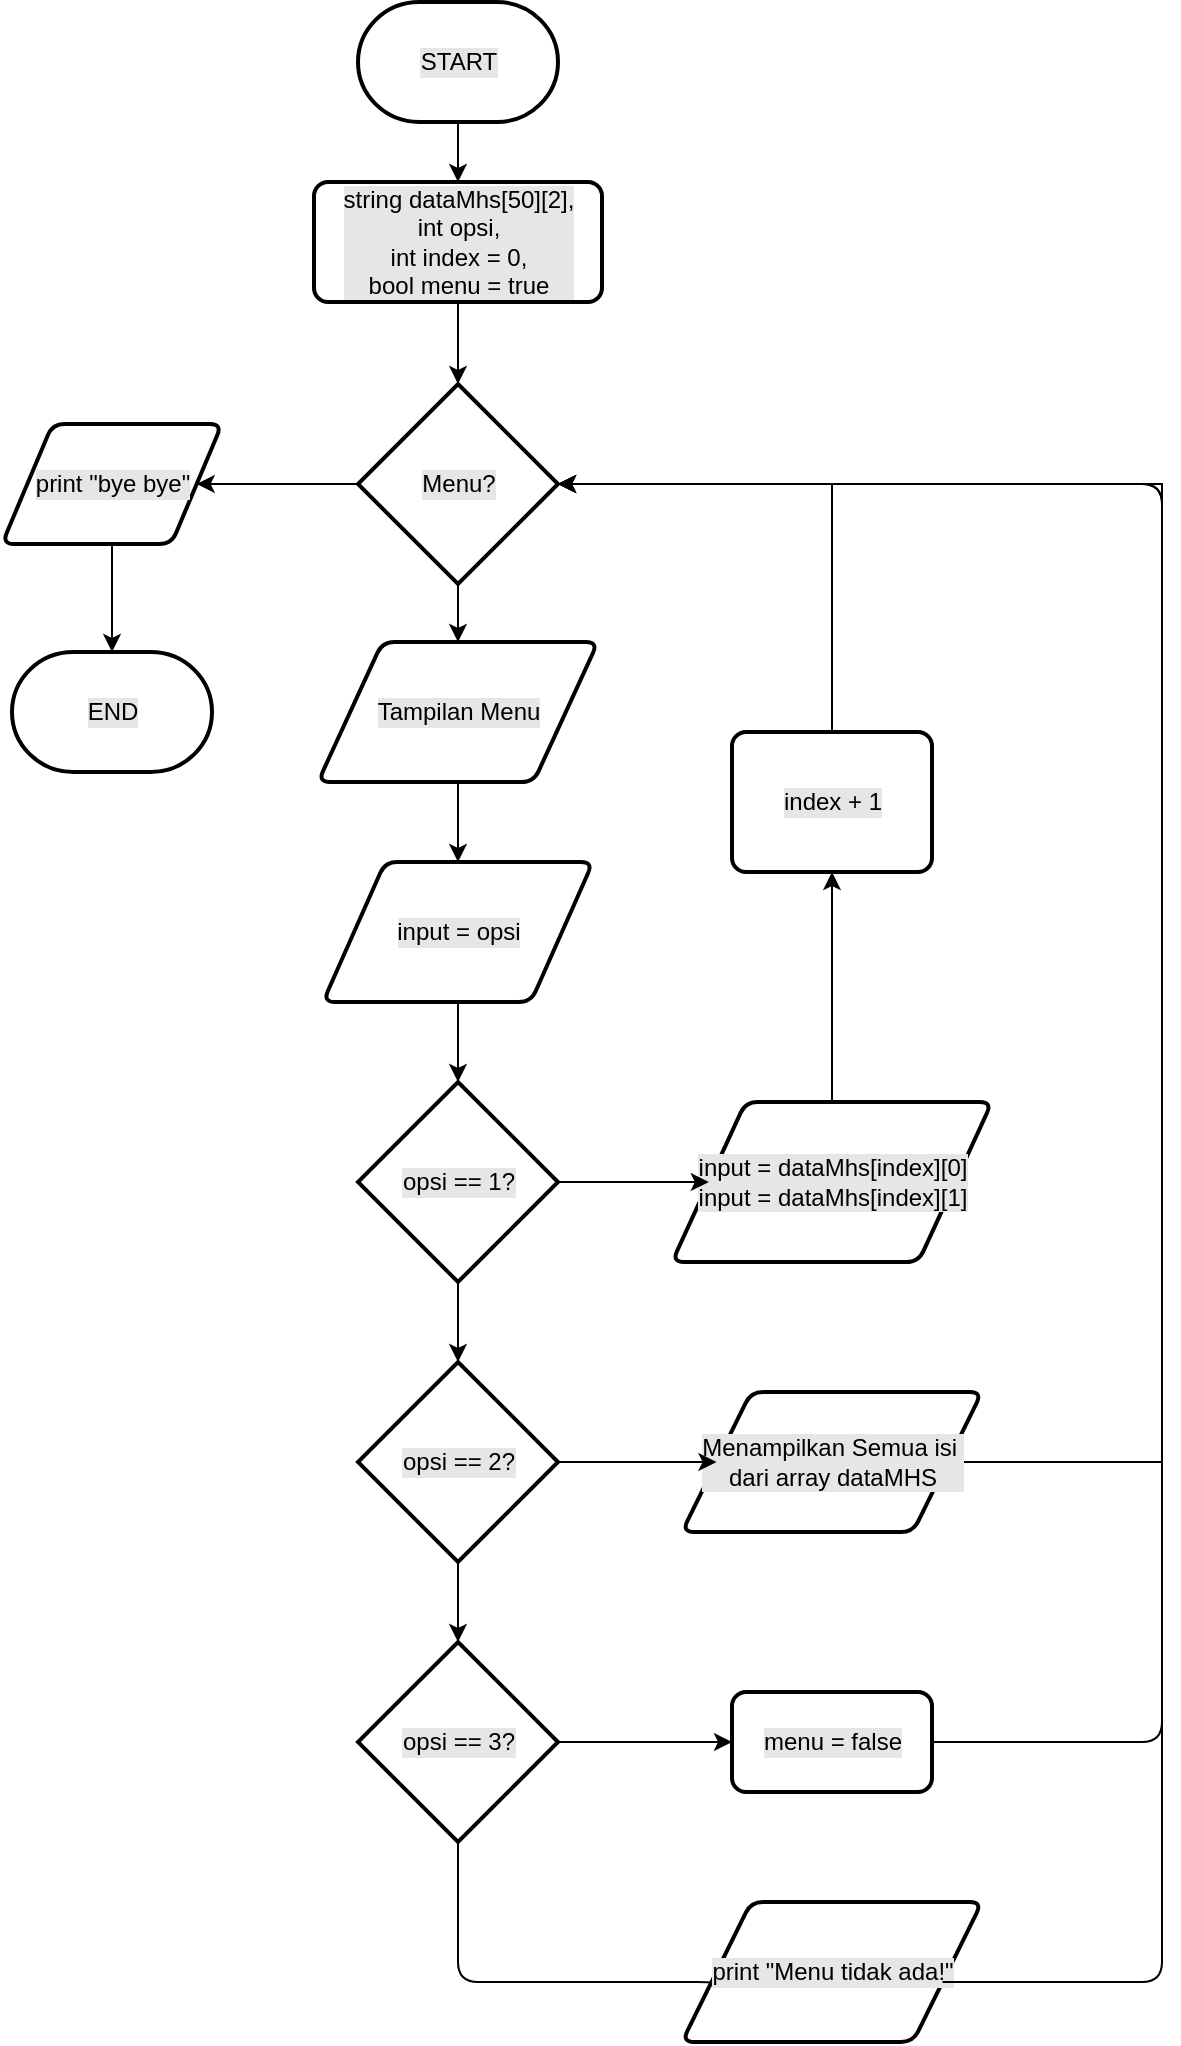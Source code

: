 <mxfile>
    <diagram name="Page-1" id="04kbKdAOwYf5Rjzilcwt">
        <mxGraphModel dx="685" dy="574" grid="1" gridSize="10" guides="1" tooltips="1" connect="1" arrows="1" fold="1" page="1" pageScale="1" pageWidth="850" pageHeight="1100" math="0" shadow="0">
            <root>
                <mxCell id="0"/>
                <mxCell id="1" parent="0"/>
                <mxCell id="a2dNQeceAs9k7hu0Eozu-3" style="edgeStyle=orthogonalEdgeStyle;rounded=0;orthogonalLoop=1;jettySize=auto;html=1;entryX=0.5;entryY=0;entryDx=0;entryDy=0;labelBackgroundColor=#E6E6E6;" parent="1" source="a2dNQeceAs9k7hu0Eozu-1" target="a2dNQeceAs9k7hu0Eozu-2" edge="1">
                    <mxGeometry relative="1" as="geometry"/>
                </mxCell>
                <mxCell id="a2dNQeceAs9k7hu0Eozu-1" value="START" style="strokeWidth=2;html=1;shape=mxgraph.flowchart.terminator;labelBackgroundColor=#E6E6E6;" parent="1" vertex="1">
                    <mxGeometry x="228" y="10" width="100" height="60" as="geometry"/>
                </mxCell>
                <mxCell id="a2dNQeceAs9k7hu0Eozu-5" style="edgeStyle=orthogonalEdgeStyle;rounded=0;orthogonalLoop=1;jettySize=auto;html=1;entryX=0.5;entryY=0;entryDx=0;entryDy=0;entryPerimeter=0;labelBackgroundColor=#E6E6E6;exitX=0.5;exitY=1;exitDx=0;exitDy=0;" parent="1" source="a2dNQeceAs9k7hu0Eozu-2" target="a2dNQeceAs9k7hu0Eozu-4" edge="1">
                    <mxGeometry relative="1" as="geometry">
                        <mxPoint x="440" y="170" as="sourcePoint"/>
                    </mxGeometry>
                </mxCell>
                <mxCell id="a2dNQeceAs9k7hu0Eozu-2" value="string dataMhs[50][2],&lt;br&gt;int opsi,&lt;br&gt;int index = 0,&lt;br&gt;bool menu = true" style="rounded=1;html=1;absoluteArcSize=1;arcSize=14;strokeWidth=2;labelBackgroundColor=#E6E6E6;" parent="1" vertex="1">
                    <mxGeometry x="206" y="100" width="144" height="60" as="geometry"/>
                </mxCell>
                <mxCell id="a2dNQeceAs9k7hu0Eozu-28" style="edgeStyle=orthogonalEdgeStyle;rounded=0;orthogonalLoop=1;jettySize=auto;html=1;entryX=1;entryY=0.5;entryDx=0;entryDy=0;labelBackgroundColor=#E6E6E6;" parent="1" source="a2dNQeceAs9k7hu0Eozu-4" target="a2dNQeceAs9k7hu0Eozu-26" edge="1">
                    <mxGeometry relative="1" as="geometry"/>
                </mxCell>
                <mxCell id="15" style="edgeStyle=orthogonalEdgeStyle;html=1;entryX=0.5;entryY=0;entryDx=0;entryDy=0;" edge="1" parent="1" source="a2dNQeceAs9k7hu0Eozu-4" target="a2dNQeceAs9k7hu0Eozu-6">
                    <mxGeometry relative="1" as="geometry"/>
                </mxCell>
                <mxCell id="a2dNQeceAs9k7hu0Eozu-4" value="Menu?" style="strokeWidth=2;html=1;shape=mxgraph.flowchart.decision;labelBackgroundColor=#E6E6E6;" parent="1" vertex="1">
                    <mxGeometry x="228" y="201" width="100" height="100" as="geometry"/>
                </mxCell>
                <mxCell id="a2dNQeceAs9k7hu0Eozu-10" style="edgeStyle=orthogonalEdgeStyle;rounded=0;orthogonalLoop=1;jettySize=auto;html=1;entryX=0.5;entryY=0;entryDx=0;entryDy=0;labelBackgroundColor=#E6E6E6;exitX=0.5;exitY=1;exitDx=0;exitDy=0;" parent="1" source="a2dNQeceAs9k7hu0Eozu-6" target="a2dNQeceAs9k7hu0Eozu-9" edge="1">
                    <mxGeometry relative="1" as="geometry">
                        <mxPoint x="278" y="411" as="sourcePoint"/>
                    </mxGeometry>
                </mxCell>
                <mxCell id="a2dNQeceAs9k7hu0Eozu-6" value="Tampilan Menu" style="shape=parallelogram;html=1;strokeWidth=2;perimeter=parallelogramPerimeter;rounded=1;arcSize=12;size=0.23;labelBackgroundColor=#E6E6E6;" parent="1" vertex="1">
                    <mxGeometry x="208" y="330" width="140" height="70" as="geometry"/>
                </mxCell>
                <mxCell id="a2dNQeceAs9k7hu0Eozu-18" style="edgeStyle=orthogonalEdgeStyle;rounded=0;orthogonalLoop=1;jettySize=auto;html=1;labelBackgroundColor=#E6E6E6;" parent="1" source="a2dNQeceAs9k7hu0Eozu-8" target="a2dNQeceAs9k7hu0Eozu-17" edge="1">
                    <mxGeometry relative="1" as="geometry"/>
                </mxCell>
                <mxCell id="a2dNQeceAs9k7hu0Eozu-8" value="input = dataMhs[index][0]&lt;br&gt;input = dataMhs[index][1]" style="shape=parallelogram;html=1;strokeWidth=2;perimeter=parallelogramPerimeter;rounded=1;arcSize=12;size=0.23;labelBackgroundColor=#E6E6E6;" parent="1" vertex="1">
                    <mxGeometry x="385" y="560" width="160" height="80" as="geometry"/>
                </mxCell>
                <mxCell id="a2dNQeceAs9k7hu0Eozu-12" style="edgeStyle=orthogonalEdgeStyle;rounded=0;orthogonalLoop=1;jettySize=auto;html=1;entryX=0.5;entryY=0;entryDx=0;entryDy=0;entryPerimeter=0;labelBackgroundColor=#E6E6E6;" parent="1" source="a2dNQeceAs9k7hu0Eozu-9" target="a2dNQeceAs9k7hu0Eozu-11" edge="1">
                    <mxGeometry relative="1" as="geometry"/>
                </mxCell>
                <mxCell id="a2dNQeceAs9k7hu0Eozu-9" value="input = opsi" style="shape=parallelogram;html=1;strokeWidth=2;perimeter=parallelogramPerimeter;rounded=1;arcSize=12;size=0.23;labelBackgroundColor=#E6E6E6;" parent="1" vertex="1">
                    <mxGeometry x="210.5" y="440" width="135" height="70" as="geometry"/>
                </mxCell>
                <mxCell id="a2dNQeceAs9k7hu0Eozu-13" style="edgeStyle=orthogonalEdgeStyle;rounded=0;orthogonalLoop=1;jettySize=auto;html=1;entryX=0;entryY=0.5;entryDx=0;entryDy=0;labelBackgroundColor=#E6E6E6;" parent="1" source="a2dNQeceAs9k7hu0Eozu-11" target="a2dNQeceAs9k7hu0Eozu-8" edge="1">
                    <mxGeometry relative="1" as="geometry"/>
                </mxCell>
                <mxCell id="a2dNQeceAs9k7hu0Eozu-11" value="opsi == 1?" style="strokeWidth=2;html=1;shape=mxgraph.flowchart.decision;labelBackgroundColor=#E6E6E6;" parent="1" vertex="1">
                    <mxGeometry x="228" y="550" width="100" height="100" as="geometry"/>
                </mxCell>
                <mxCell id="a2dNQeceAs9k7hu0Eozu-20" style="edgeStyle=orthogonalEdgeStyle;rounded=0;orthogonalLoop=1;jettySize=auto;html=1;entryX=1;entryY=0.5;entryDx=0;entryDy=0;entryPerimeter=0;labelBackgroundColor=#E6E6E6;" parent="1" source="a2dNQeceAs9k7hu0Eozu-14" target="a2dNQeceAs9k7hu0Eozu-4" edge="1">
                    <mxGeometry relative="1" as="geometry">
                        <Array as="points">
                            <mxPoint x="630" y="740"/>
                            <mxPoint x="630" y="251"/>
                        </Array>
                    </mxGeometry>
                </mxCell>
                <mxCell id="a2dNQeceAs9k7hu0Eozu-14" value="Menampilkan Semua isi&amp;nbsp;&lt;div&gt;dari array dataMHS&lt;/div&gt;" style="shape=parallelogram;html=1;strokeWidth=2;perimeter=parallelogramPerimeter;rounded=1;arcSize=12;size=0.23;labelBackgroundColor=#E6E6E6;" parent="1" vertex="1">
                    <mxGeometry x="390" y="705" width="150" height="70" as="geometry"/>
                </mxCell>
                <mxCell id="a2dNQeceAs9k7hu0Eozu-19" style="edgeStyle=orthogonalEdgeStyle;rounded=0;orthogonalLoop=1;jettySize=auto;html=1;labelBackgroundColor=#E6E6E6;entryX=1;entryY=0.5;entryDx=0;entryDy=0;entryPerimeter=0;" parent="1" source="a2dNQeceAs9k7hu0Eozu-17" target="a2dNQeceAs9k7hu0Eozu-4" edge="1">
                    <mxGeometry relative="1" as="geometry">
                        <Array as="points">
                            <mxPoint x="465" y="251"/>
                        </Array>
                        <mxPoint x="350" y="271" as="targetPoint"/>
                    </mxGeometry>
                </mxCell>
                <mxCell id="a2dNQeceAs9k7hu0Eozu-17" value="index + 1" style="rounded=1;html=1;absoluteArcSize=1;arcSize=14;strokeWidth=2;labelBackgroundColor=#E6E6E6;" parent="1" vertex="1">
                    <mxGeometry x="415" y="375" width="100" height="70" as="geometry"/>
                </mxCell>
                <mxCell id="a2dNQeceAs9k7hu0Eozu-30" style="edgeStyle=orthogonalEdgeStyle;rounded=0;orthogonalLoop=1;jettySize=auto;html=1;entryX=0.5;entryY=0;entryDx=0;entryDy=0;entryPerimeter=0;labelBackgroundColor=#E6E6E6;" parent="1" source="a2dNQeceAs9k7hu0Eozu-26" target="a2dNQeceAs9k7hu0Eozu-27" edge="1">
                    <mxGeometry relative="1" as="geometry"/>
                </mxCell>
                <mxCell id="a2dNQeceAs9k7hu0Eozu-26" value="print &quot;bye bye&quot;" style="shape=parallelogram;html=1;strokeWidth=2;perimeter=parallelogramPerimeter;rounded=1;arcSize=12;size=0.23;labelBackgroundColor=#E6E6E6;" parent="1" vertex="1">
                    <mxGeometry x="50" y="221" width="110" height="60" as="geometry"/>
                </mxCell>
                <mxCell id="a2dNQeceAs9k7hu0Eozu-27" value="END" style="strokeWidth=2;html=1;shape=mxgraph.flowchart.terminator;labelBackgroundColor=#E6E6E6;" parent="1" vertex="1">
                    <mxGeometry x="55" y="335" width="100" height="60" as="geometry"/>
                </mxCell>
                <mxCell id="4" style="edgeStyle=none;html=1;entryX=0;entryY=0.5;entryDx=0;entryDy=0;" edge="1" parent="1" source="2" target="a2dNQeceAs9k7hu0Eozu-14">
                    <mxGeometry relative="1" as="geometry"/>
                </mxCell>
                <mxCell id="2" value="opsi == 2?" style="strokeWidth=2;html=1;shape=mxgraph.flowchart.decision;labelBackgroundColor=#E6E6E6;" vertex="1" parent="1">
                    <mxGeometry x="228" y="690" width="100" height="100" as="geometry"/>
                </mxCell>
                <mxCell id="3" style="edgeStyle=none;html=1;entryX=0.5;entryY=0;entryDx=0;entryDy=0;entryPerimeter=0;" edge="1" parent="1" source="a2dNQeceAs9k7hu0Eozu-11" target="2">
                    <mxGeometry relative="1" as="geometry"/>
                </mxCell>
                <mxCell id="11" style="edgeStyle=orthogonalEdgeStyle;html=1;entryX=1;entryY=0.5;entryDx=0;entryDy=0;entryPerimeter=0;" edge="1" parent="1" source="5" target="a2dNQeceAs9k7hu0Eozu-4">
                    <mxGeometry relative="1" as="geometry">
                        <mxPoint x="410" y="431" as="targetPoint"/>
                        <Array as="points">
                            <mxPoint x="630" y="880"/>
                            <mxPoint x="630" y="251"/>
                        </Array>
                    </mxGeometry>
                </mxCell>
                <mxCell id="5" value="menu = false" style="rounded=1;html=1;absoluteArcSize=1;arcSize=14;strokeWidth=2;labelBackgroundColor=#E6E6E6;" vertex="1" parent="1">
                    <mxGeometry x="415" y="855" width="100" height="50" as="geometry"/>
                </mxCell>
                <mxCell id="8" style="edgeStyle=none;html=1;entryX=0;entryY=0.5;entryDx=0;entryDy=0;" edge="1" parent="1" source="6" target="5">
                    <mxGeometry relative="1" as="geometry"/>
                </mxCell>
                <mxCell id="13" style="edgeStyle=orthogonalEdgeStyle;html=1;entryX=0;entryY=0.5;entryDx=0;entryDy=0;" edge="1" parent="1" source="6" target="12">
                    <mxGeometry relative="1" as="geometry">
                        <Array as="points">
                            <mxPoint x="278" y="1000"/>
                            <mxPoint x="407" y="1000"/>
                        </Array>
                    </mxGeometry>
                </mxCell>
                <mxCell id="6" value="opsi == 3?" style="strokeWidth=2;html=1;shape=mxgraph.flowchart.decision;labelBackgroundColor=#E6E6E6;" vertex="1" parent="1">
                    <mxGeometry x="228" y="830" width="100" height="100" as="geometry"/>
                </mxCell>
                <mxCell id="7" style="edgeStyle=none;html=1;entryX=0.5;entryY=0;entryDx=0;entryDy=0;entryPerimeter=0;" edge="1" parent="1" source="2" target="6">
                    <mxGeometry relative="1" as="geometry"/>
                </mxCell>
                <mxCell id="12" value="print &quot;Menu tidak ada!&quot;" style="shape=parallelogram;html=1;strokeWidth=2;perimeter=parallelogramPerimeter;rounded=1;arcSize=12;size=0.23;labelBackgroundColor=#E6E6E6;" vertex="1" parent="1">
                    <mxGeometry x="390" y="960" width="150" height="70" as="geometry"/>
                </mxCell>
                <mxCell id="14" style="edgeStyle=orthogonalEdgeStyle;html=1;entryX=1;entryY=0.5;entryDx=0;entryDy=0;entryPerimeter=0;" edge="1" parent="1" source="12" target="a2dNQeceAs9k7hu0Eozu-4">
                    <mxGeometry relative="1" as="geometry">
                        <Array as="points">
                            <mxPoint x="630" y="1000"/>
                            <mxPoint x="630" y="251"/>
                        </Array>
                    </mxGeometry>
                </mxCell>
            </root>
        </mxGraphModel>
    </diagram>
</mxfile>